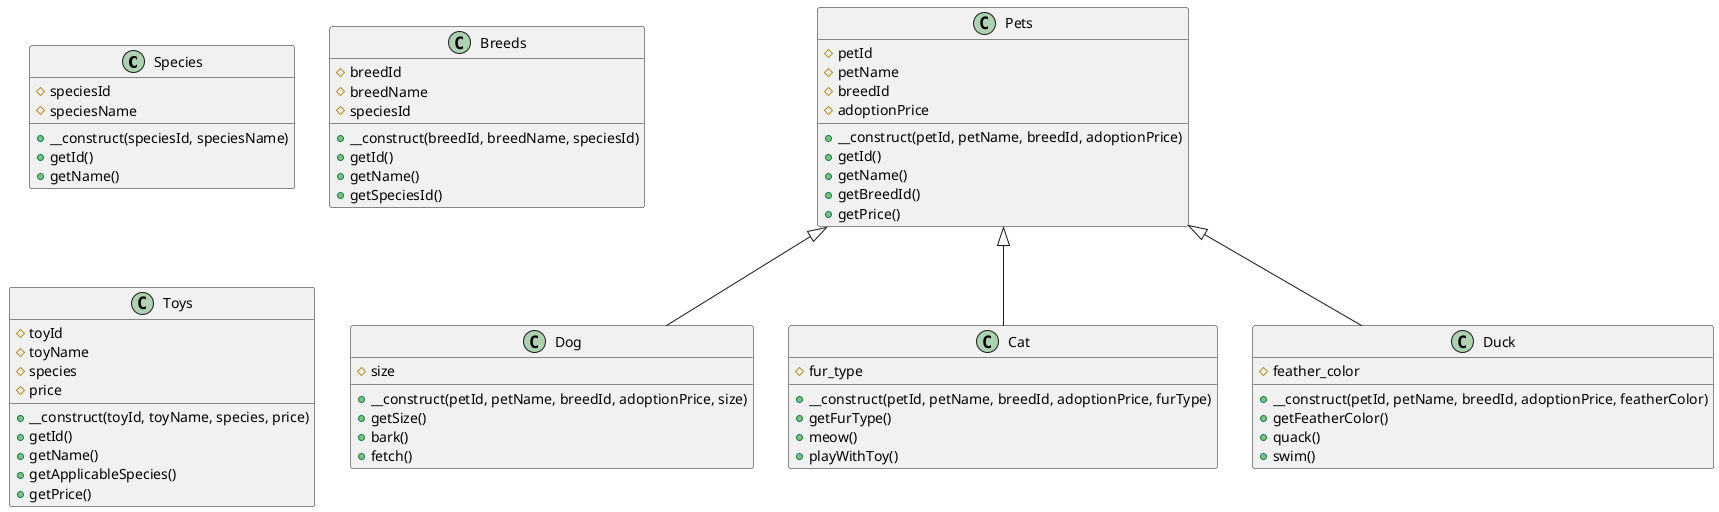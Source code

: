 @startuml

class Species {
  # speciesId
  # speciesName
  + __construct(speciesId, speciesName)
  + getId()
  + getName()
}

class Breeds {
  # breedId
  # breedName
  # speciesId
  + __construct(breedId, breedName, speciesId)
  + getId()
  + getName()
  + getSpeciesId()
}

class Pets {
  # petId
  # petName
  # breedId
  # adoptionPrice
  + __construct(petId, petName, breedId, adoptionPrice)
  + getId()
  + getName()
  + getBreedId()
  + getPrice()
}

class Dog extends Pets {
  # size
  + __construct(petId, petName, breedId, adoptionPrice, size)
  + getSize()
  + bark()
  + fetch()
}

class Cat extends Pets {
  # fur_type
  + __construct(petId, petName, breedId, adoptionPrice, furType)
  + getFurType()
  + meow()
  + playWithToy()
}

class Duck extends Pets {
  # feather_color
  + __construct(petId, petName, breedId, adoptionPrice, featherColor)
  + getFeatherColor()
  + quack()
  + swim()
}

class Toys {
  # toyId
  # toyName
  # species
  # price
  + __construct(toyId, toyName, species, price)
  + getId()
  + getName()
  + getApplicableSpecies()
  + getPrice()
}

@enduml
